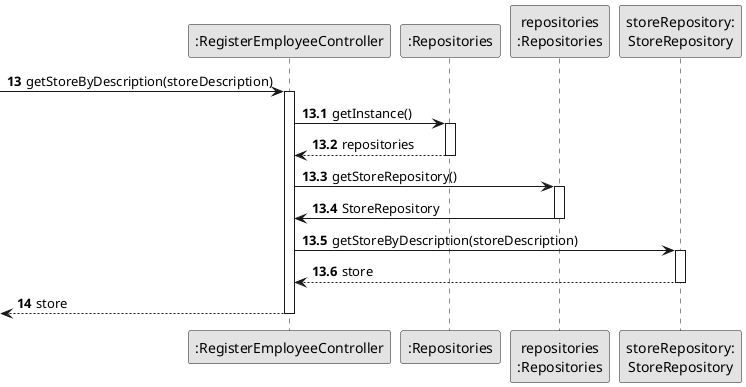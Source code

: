 @startuml
skinparam monochrome true
skinparam packageStyle rectangle
skinparam shadowing false

autonumber 13

'hide footbox
participant ":RegisterEmployeeController" as CTRL
participant ":Repositories" as RepositorySingleton
participant "repositories\n:Repositories" as PLAT
participant "storeRepository:\nStoreRepository" as STRR


     -> CTRL: getStoreByDescription(storeDescription)

    activate CTRL

    autonumber 13.1
            CTRL -> RepositorySingleton : getInstance()
                                            activate RepositorySingleton

                                                RepositorySingleton --> CTRL: repositories
                                            deactivate RepositorySingleton

                                            CTRL -> PLAT : getStoreRepository()
                                            activate PLAT

                                                PLAT -> CTRL : StoreRepository
                                            deactivate PLAT

                                            CTRL -> STRR : getStoreByDescription(storeDescription)
                                            activate STRR

                                                STRR --> CTRL : store
                                            deactivate STRR



    autonumber 14

    <-- CTRL  : store

    deactivate CTRL


@enduml